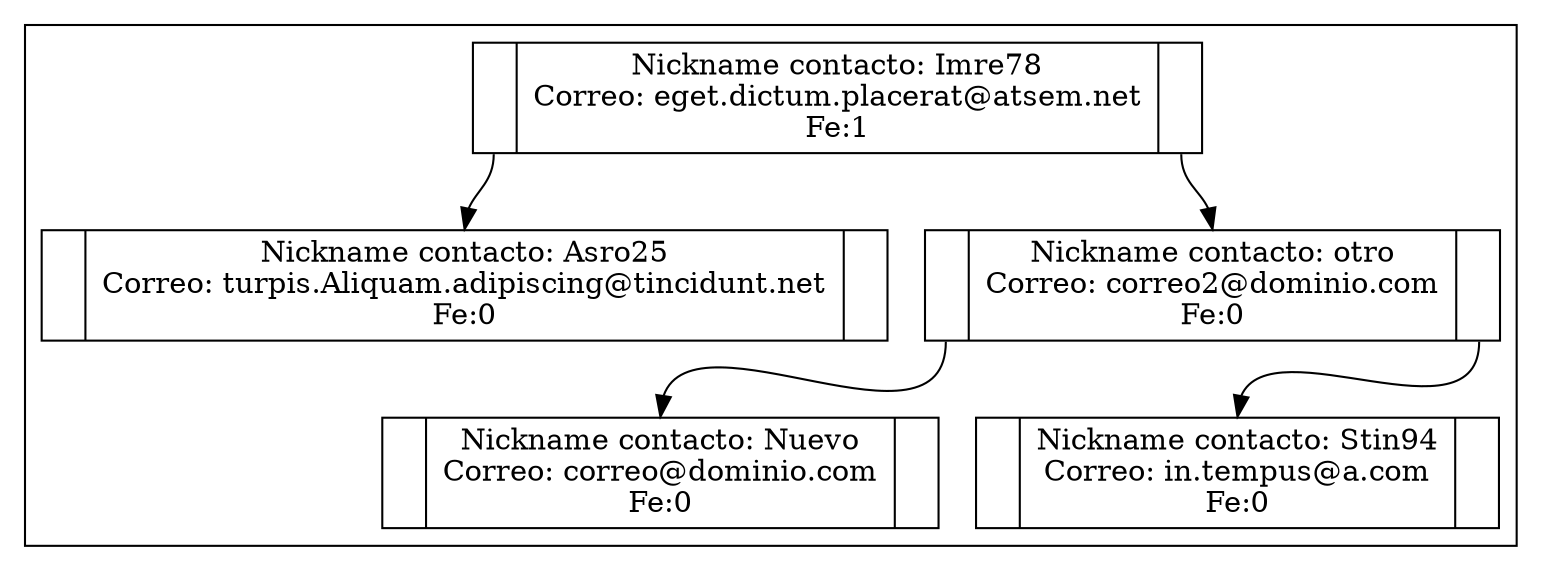 digraph{
node[shape = record];
subgraph clusterarbol{
aur[label = "<f0> | <f1> Nickname contacto: Imre78\nCorreo: eget.dictum.placerat@atsem.net\nFe:1|<f2> "];
auri[label = "<f0> | <f1> Nickname contacto: Asro25\nCorreo: turpis.Aliquam.adipiscing@tincidunt.net\nFe:0|<f2> "];
aurd[label = "<f0> | <f1> Nickname contacto: otro\nCorreo: correo2@dominio.com\nFe:0|<f2> "];
aurdi[label = "<f0> | <f1> Nickname contacto: Nuevo\nCorreo: correo@dominio.com\nFe:0|<f2> "];
aurdd[label = "<f0> | <f1> Nickname contacto: Stin94\nCorreo: in.tempus@a.com\nFe:0|<f2> "];

aur:f0->auri:f1;
aur:f2->aurd:f1;
aurd:f0->aurdi:f1;
aurd:f2->aurdd:f1;

}
}
